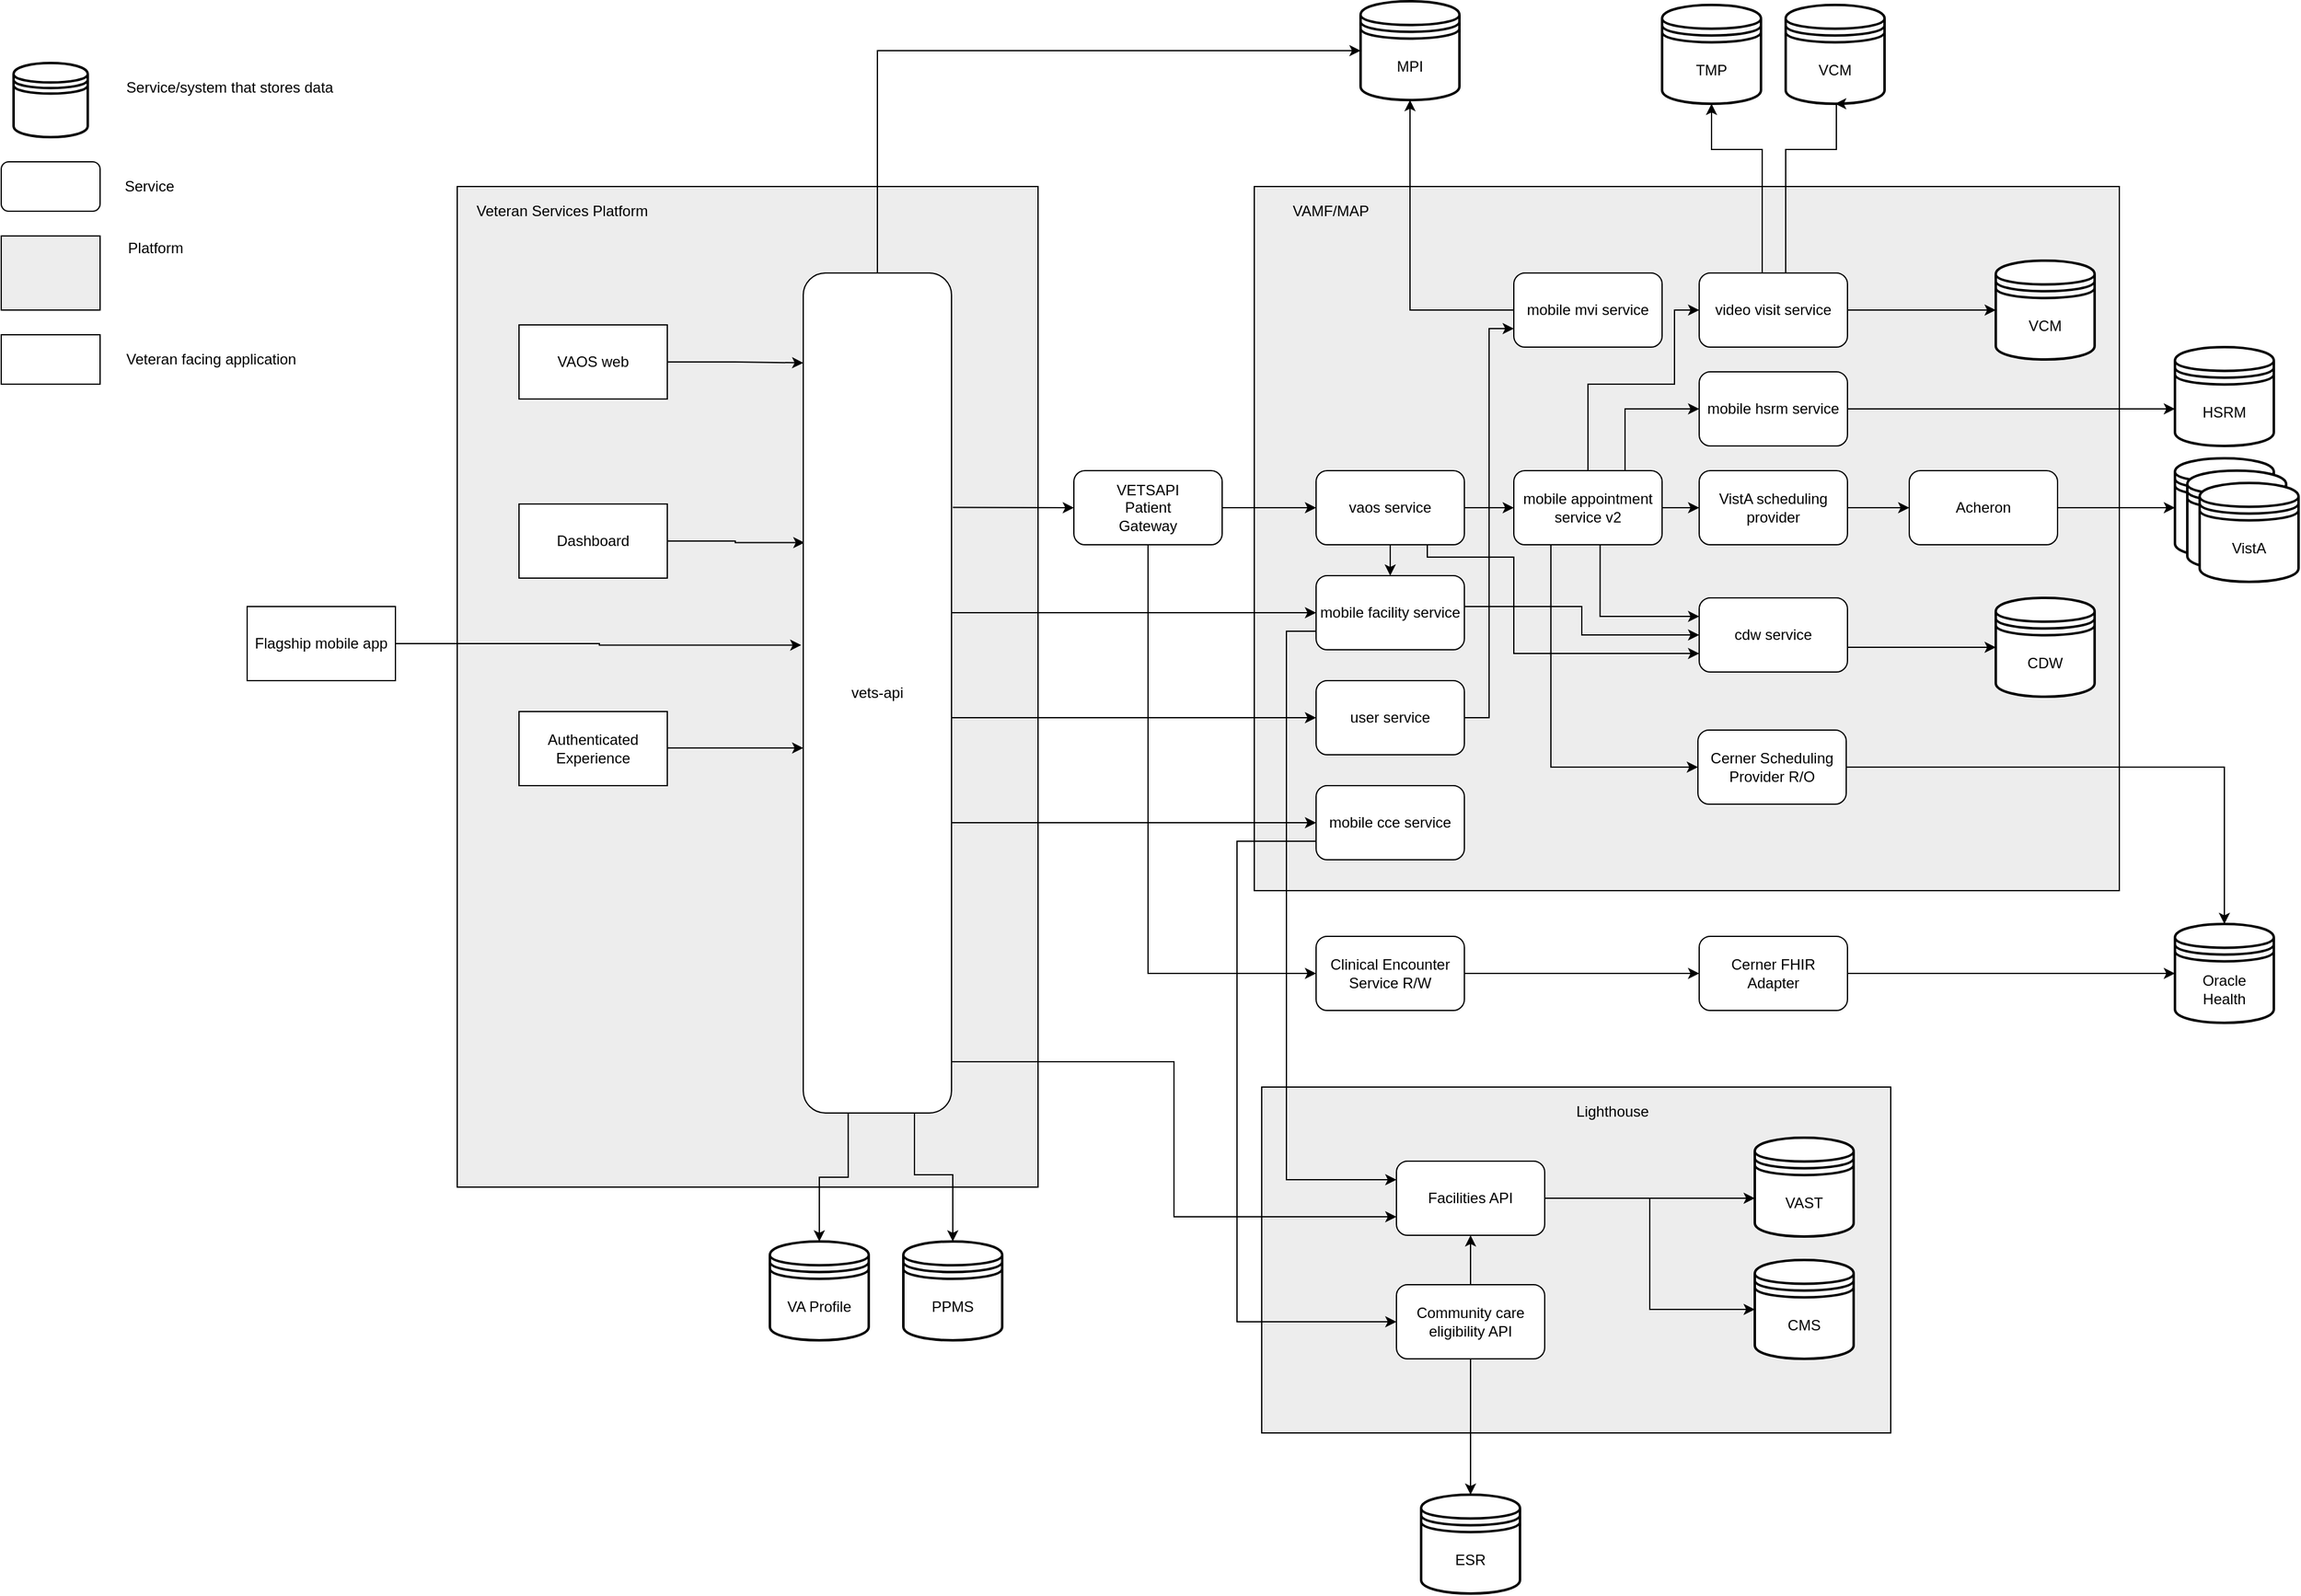 <mxfile version="24.4.8" type="github">
  <diagram id="J299OrNDrJW-YTR5PU5g" name="Page-1">
    <mxGraphModel dx="2815" dy="1793" grid="1" gridSize="10" guides="1" tooltips="1" connect="1" arrows="1" fold="1" page="1" pageScale="0.5" pageWidth="850" pageHeight="1100" math="0" shadow="0">
      <root>
        <mxCell id="0" />
        <mxCell id="1" parent="0" />
        <mxCell id="KmuFEiy8gwxwUrOHWcom-100" value="" style="rounded=0;whiteSpace=wrap;html=1;fillColor=#EDEDED;" parent="1" vertex="1">
          <mxGeometry x="719" y="524" width="509" height="280" as="geometry" />
        </mxCell>
        <mxCell id="KmuFEiy8gwxwUrOHWcom-98" value="" style="rounded=0;whiteSpace=wrap;html=1;fillColor=#EDEDED;" parent="1" vertex="1">
          <mxGeometry x="713" y="-205" width="700" height="570" as="geometry" />
        </mxCell>
        <mxCell id="KmuFEiy8gwxwUrOHWcom-96" value="" style="rounded=0;whiteSpace=wrap;html=1;fillColor=#EDEDED;" parent="1" vertex="1">
          <mxGeometry x="68" y="-205" width="470" height="810" as="geometry" />
        </mxCell>
        <mxCell id="KmuFEiy8gwxwUrOHWcom-123" style="edgeStyle=orthogonalEdgeStyle;rounded=0;orthogonalLoop=1;jettySize=auto;html=1;entryX=0;entryY=0.107;entryDx=0;entryDy=0;entryPerimeter=0;" parent="1" source="KmuFEiy8gwxwUrOHWcom-1" target="KmuFEiy8gwxwUrOHWcom-4" edge="1">
          <mxGeometry relative="1" as="geometry" />
        </mxCell>
        <mxCell id="KmuFEiy8gwxwUrOHWcom-1" value="VAOS web" style="rounded=0;whiteSpace=wrap;html=1;" parent="1" vertex="1">
          <mxGeometry x="118" y="-93" width="120" height="60" as="geometry" />
        </mxCell>
        <mxCell id="KmuFEiy8gwxwUrOHWcom-121" style="edgeStyle=orthogonalEdgeStyle;rounded=0;orthogonalLoop=1;jettySize=auto;html=1;entryX=0.008;entryY=0.321;entryDx=0;entryDy=0;entryPerimeter=0;" parent="1" source="KmuFEiy8gwxwUrOHWcom-2" target="KmuFEiy8gwxwUrOHWcom-4" edge="1">
          <mxGeometry relative="1" as="geometry" />
        </mxCell>
        <mxCell id="KmuFEiy8gwxwUrOHWcom-2" value="Dashboard" style="rounded=0;whiteSpace=wrap;html=1;" parent="1" vertex="1">
          <mxGeometry x="118" y="52" width="120" height="60" as="geometry" />
        </mxCell>
        <mxCell id="KmuFEiy8gwxwUrOHWcom-89" style="edgeStyle=orthogonalEdgeStyle;rounded=0;orthogonalLoop=1;jettySize=auto;html=1;entryX=-0.013;entryY=0.443;entryDx=0;entryDy=0;entryPerimeter=0;" parent="1" source="KmuFEiy8gwxwUrOHWcom-3" target="KmuFEiy8gwxwUrOHWcom-4" edge="1">
          <mxGeometry relative="1" as="geometry">
            <mxPoint x="348" y="116" as="targetPoint" />
          </mxGeometry>
        </mxCell>
        <mxCell id="KmuFEiy8gwxwUrOHWcom-3" value="Flagship mobile app" style="rounded=0;whiteSpace=wrap;html=1;" parent="1" vertex="1">
          <mxGeometry x="-102" y="135" width="120" height="60" as="geometry" />
        </mxCell>
        <mxCell id="KmuFEiy8gwxwUrOHWcom-90" style="edgeStyle=orthogonalEdgeStyle;rounded=0;orthogonalLoop=1;jettySize=auto;html=1;entryX=0;entryY=0.5;entryDx=0;entryDy=0;" parent="1" source="KmuFEiy8gwxwUrOHWcom-4" target="KmuFEiy8gwxwUrOHWcom-22" edge="1">
          <mxGeometry relative="1" as="geometry">
            <Array as="points">
              <mxPoint x="518" y="140" />
              <mxPoint x="518" y="140" />
            </Array>
          </mxGeometry>
        </mxCell>
        <mxCell id="KmuFEiy8gwxwUrOHWcom-91" style="edgeStyle=orthogonalEdgeStyle;rounded=0;orthogonalLoop=1;jettySize=auto;html=1;entryX=0;entryY=0.5;entryDx=0;entryDy=0;exitX=1;exitY=0.5;exitDx=0;exitDy=0;" parent="1" source="r6deMkh1V9EVogIIxijR-24" target="KmuFEiy8gwxwUrOHWcom-60" edge="1">
          <mxGeometry relative="1" as="geometry">
            <Array as="points">
              <mxPoint x="689" y="55" />
              <mxPoint x="689" y="55" />
            </Array>
            <mxPoint x="689" y="-25" as="sourcePoint" />
          </mxGeometry>
        </mxCell>
        <mxCell id="KmuFEiy8gwxwUrOHWcom-93" style="edgeStyle=orthogonalEdgeStyle;rounded=0;orthogonalLoop=1;jettySize=auto;html=1;entryX=0;entryY=0.5;entryDx=0;entryDy=0;" parent="1" source="KmuFEiy8gwxwUrOHWcom-4" target="KmuFEiy8gwxwUrOHWcom-26" edge="1">
          <mxGeometry relative="1" as="geometry">
            <Array as="points">
              <mxPoint x="558" y="310" />
              <mxPoint x="558" y="310" />
            </Array>
          </mxGeometry>
        </mxCell>
        <mxCell id="KmuFEiy8gwxwUrOHWcom-94" style="edgeStyle=orthogonalEdgeStyle;rounded=0;orthogonalLoop=1;jettySize=auto;html=1;entryX=0;entryY=0.75;entryDx=0;entryDy=0;exitX=0.987;exitY=0.939;exitDx=0;exitDy=0;exitPerimeter=0;" parent="1" source="KmuFEiy8gwxwUrOHWcom-4" target="KmuFEiy8gwxwUrOHWcom-18" edge="1">
          <mxGeometry relative="1" as="geometry">
            <Array as="points">
              <mxPoint x="648" y="503" />
              <mxPoint x="648" y="629" />
            </Array>
          </mxGeometry>
        </mxCell>
        <mxCell id="KmuFEiy8gwxwUrOHWcom-108" style="edgeStyle=orthogonalEdgeStyle;rounded=0;orthogonalLoop=1;jettySize=auto;html=1;entryX=0;entryY=0.5;entryDx=0;entryDy=0;" parent="1" source="KmuFEiy8gwxwUrOHWcom-4" target="KmuFEiy8gwxwUrOHWcom-109" edge="1">
          <mxGeometry relative="1" as="geometry">
            <mxPoint x="608" y="-405" as="targetPoint" />
            <Array as="points">
              <mxPoint x="408" y="-315" />
            </Array>
          </mxGeometry>
        </mxCell>
        <mxCell id="KmuFEiy8gwxwUrOHWcom-116" style="edgeStyle=orthogonalEdgeStyle;rounded=0;orthogonalLoop=1;jettySize=auto;html=1;entryX=0;entryY=0.5;entryDx=0;entryDy=0;" parent="1" source="KmuFEiy8gwxwUrOHWcom-4" target="KmuFEiy8gwxwUrOHWcom-115" edge="1">
          <mxGeometry relative="1" as="geometry">
            <Array as="points">
              <mxPoint x="508" y="225" />
              <mxPoint x="508" y="225" />
            </Array>
          </mxGeometry>
        </mxCell>
        <mxCell id="KmuFEiy8gwxwUrOHWcom-119" style="edgeStyle=orthogonalEdgeStyle;rounded=0;orthogonalLoop=1;jettySize=auto;html=1;entryX=0.5;entryY=0;entryDx=0;entryDy=0;exitX=0.303;exitY=1;exitDx=0;exitDy=0;exitPerimeter=0;" parent="1" source="KmuFEiy8gwxwUrOHWcom-4" target="KmuFEiy8gwxwUrOHWcom-38" edge="1">
          <mxGeometry relative="1" as="geometry" />
        </mxCell>
        <mxCell id="KmuFEiy8gwxwUrOHWcom-120" style="edgeStyle=orthogonalEdgeStyle;rounded=0;orthogonalLoop=1;jettySize=auto;html=1;entryX=0.5;entryY=0;entryDx=0;entryDy=0;exitX=0.75;exitY=1;exitDx=0;exitDy=0;" parent="1" source="KmuFEiy8gwxwUrOHWcom-4" target="KmuFEiy8gwxwUrOHWcom-13" edge="1">
          <mxGeometry relative="1" as="geometry">
            <Array as="points">
              <mxPoint x="438" y="595" />
              <mxPoint x="469" y="595" />
            </Array>
          </mxGeometry>
        </mxCell>
        <mxCell id="KmuFEiy8gwxwUrOHWcom-4" value="vets-api" style="rounded=1;whiteSpace=wrap;html=1;" parent="1" vertex="1">
          <mxGeometry x="348" y="-135" width="120" height="680" as="geometry" />
        </mxCell>
        <mxCell id="KmuFEiy8gwxwUrOHWcom-13" value="PPMS" style="strokeWidth=2;html=1;shape=datastore;whiteSpace=wrap;" parent="1" vertex="1">
          <mxGeometry x="429" y="649" width="80" height="80" as="geometry" />
        </mxCell>
        <mxCell id="r6deMkh1V9EVogIIxijR-12" style="edgeStyle=orthogonalEdgeStyle;rounded=0;orthogonalLoop=1;jettySize=auto;html=1;exitX=1;exitY=0.5;exitDx=0;exitDy=0;entryX=0;entryY=0.5;entryDx=0;entryDy=0;" edge="1" parent="1" source="KmuFEiy8gwxwUrOHWcom-18" target="r6deMkh1V9EVogIIxijR-4">
          <mxGeometry relative="1" as="geometry" />
        </mxCell>
        <mxCell id="KmuFEiy8gwxwUrOHWcom-18" value="Facilities API" style="rounded=1;whiteSpace=wrap;html=1;" parent="1" vertex="1">
          <mxGeometry x="828" y="584" width="120" height="60" as="geometry" />
        </mxCell>
        <mxCell id="KmuFEiy8gwxwUrOHWcom-102" style="edgeStyle=orthogonalEdgeStyle;rounded=0;orthogonalLoop=1;jettySize=auto;html=1;entryX=0.5;entryY=1;entryDx=0;entryDy=0;" parent="1" source="KmuFEiy8gwxwUrOHWcom-19" target="KmuFEiy8gwxwUrOHWcom-18" edge="1">
          <mxGeometry relative="1" as="geometry" />
        </mxCell>
        <mxCell id="KmuFEiy8gwxwUrOHWcom-118" style="edgeStyle=orthogonalEdgeStyle;rounded=0;orthogonalLoop=1;jettySize=auto;html=1;entryX=0.5;entryY=0;entryDx=0;entryDy=0;" parent="1" source="KmuFEiy8gwxwUrOHWcom-19" target="KmuFEiy8gwxwUrOHWcom-40" edge="1">
          <mxGeometry relative="1" as="geometry">
            <Array as="points">
              <mxPoint x="888" y="844" />
              <mxPoint x="888" y="844" />
            </Array>
          </mxGeometry>
        </mxCell>
        <mxCell id="KmuFEiy8gwxwUrOHWcom-19" value="Community care eligibility API" style="rounded=1;whiteSpace=wrap;html=1;" parent="1" vertex="1">
          <mxGeometry x="828" y="684" width="120" height="60" as="geometry" />
        </mxCell>
        <mxCell id="KmuFEiy8gwxwUrOHWcom-81" style="edgeStyle=orthogonalEdgeStyle;rounded=0;orthogonalLoop=1;jettySize=auto;html=1;entryX=0;entryY=0.25;entryDx=0;entryDy=0;exitX=0;exitY=0.75;exitDx=0;exitDy=0;" parent="1" source="KmuFEiy8gwxwUrOHWcom-22" target="KmuFEiy8gwxwUrOHWcom-18" edge="1">
          <mxGeometry relative="1" as="geometry">
            <Array as="points">
              <mxPoint x="739" y="155" />
              <mxPoint x="739" y="599" />
            </Array>
          </mxGeometry>
        </mxCell>
        <mxCell id="KmuFEiy8gwxwUrOHWcom-144" style="edgeStyle=orthogonalEdgeStyle;rounded=0;orthogonalLoop=1;jettySize=auto;html=1;entryX=0;entryY=0.5;entryDx=0;entryDy=0;" parent="1" source="KmuFEiy8gwxwUrOHWcom-22" target="KmuFEiy8gwxwUrOHWcom-24" edge="1">
          <mxGeometry relative="1" as="geometry">
            <Array as="points">
              <mxPoint x="978" y="135" />
              <mxPoint x="978" y="158" />
            </Array>
          </mxGeometry>
        </mxCell>
        <mxCell id="KmuFEiy8gwxwUrOHWcom-22" value="mobile facility service" style="rounded=1;whiteSpace=wrap;html=1;" parent="1" vertex="1">
          <mxGeometry x="763" y="110" width="120" height="60" as="geometry" />
        </mxCell>
        <mxCell id="KmuFEiy8gwxwUrOHWcom-85" style="edgeStyle=orthogonalEdgeStyle;rounded=0;orthogonalLoop=1;jettySize=auto;html=1;entryX=0;entryY=0.5;entryDx=0;entryDy=0;" parent="1" source="KmuFEiy8gwxwUrOHWcom-24" target="KmuFEiy8gwxwUrOHWcom-25" edge="1">
          <mxGeometry relative="1" as="geometry">
            <Array as="points">
              <mxPoint x="1223" y="168" />
              <mxPoint x="1223" y="168" />
            </Array>
          </mxGeometry>
        </mxCell>
        <mxCell id="KmuFEiy8gwxwUrOHWcom-24" value="cdw service" style="rounded=1;whiteSpace=wrap;html=1;" parent="1" vertex="1">
          <mxGeometry x="1073" y="128" width="120" height="60" as="geometry" />
        </mxCell>
        <mxCell id="KmuFEiy8gwxwUrOHWcom-25" value="CDW" style="strokeWidth=2;html=1;shape=datastore;whiteSpace=wrap;" parent="1" vertex="1">
          <mxGeometry x="1313" y="128" width="80" height="80" as="geometry" />
        </mxCell>
        <mxCell id="KmuFEiy8gwxwUrOHWcom-71" style="edgeStyle=orthogonalEdgeStyle;rounded=0;orthogonalLoop=1;jettySize=auto;html=1;entryX=0;entryY=0.5;entryDx=0;entryDy=0;exitX=0;exitY=0.75;exitDx=0;exitDy=0;" parent="1" source="KmuFEiy8gwxwUrOHWcom-26" target="KmuFEiy8gwxwUrOHWcom-19" edge="1">
          <mxGeometry relative="1" as="geometry">
            <Array as="points">
              <mxPoint x="699" y="325" />
              <mxPoint x="699" y="714" />
            </Array>
            <mxPoint x="759" y="325" as="sourcePoint" />
          </mxGeometry>
        </mxCell>
        <mxCell id="KmuFEiy8gwxwUrOHWcom-26" value="mobile cce service" style="rounded=1;whiteSpace=wrap;html=1;" parent="1" vertex="1">
          <mxGeometry x="763" y="280" width="120" height="60" as="geometry" />
        </mxCell>
        <mxCell id="KmuFEiy8gwxwUrOHWcom-148" style="edgeStyle=orthogonalEdgeStyle;rounded=0;orthogonalLoop=1;jettySize=auto;html=1;entryX=0;entryY=0.25;entryDx=0;entryDy=0;exitX=0.582;exitY=0.976;exitDx=0;exitDy=0;exitPerimeter=0;" parent="1" source="KmuFEiy8gwxwUrOHWcom-29" target="KmuFEiy8gwxwUrOHWcom-24" edge="1">
          <mxGeometry relative="1" as="geometry">
            <Array as="points">
              <mxPoint x="993" y="143" />
            </Array>
            <mxPoint x="993" y="91" as="sourcePoint" />
            <mxPoint x="1073" y="149" as="targetPoint" />
          </mxGeometry>
        </mxCell>
        <mxCell id="KmuFEiy8gwxwUrOHWcom-150" style="edgeStyle=orthogonalEdgeStyle;rounded=0;orthogonalLoop=1;jettySize=auto;html=1;entryX=0;entryY=0.5;entryDx=0;entryDy=0;exitX=0.5;exitY=0;exitDx=0;exitDy=0;" parent="1" source="KmuFEiy8gwxwUrOHWcom-29" target="KmuFEiy8gwxwUrOHWcom-34" edge="1">
          <mxGeometry relative="1" as="geometry">
            <Array as="points">
              <mxPoint x="983" y="-45" />
              <mxPoint x="1053" y="-45" />
              <mxPoint x="1053" y="-105" />
            </Array>
          </mxGeometry>
        </mxCell>
        <mxCell id="KmuFEiy8gwxwUrOHWcom-152" style="edgeStyle=orthogonalEdgeStyle;rounded=0;orthogonalLoop=1;jettySize=auto;html=1;exitX=0.75;exitY=0;exitDx=0;exitDy=0;entryX=0;entryY=0.5;entryDx=0;entryDy=0;" parent="1" source="KmuFEiy8gwxwUrOHWcom-29" target="KmuFEiy8gwxwUrOHWcom-136" edge="1">
          <mxGeometry relative="1" as="geometry" />
        </mxCell>
        <mxCell id="KmuFEiy8gwxwUrOHWcom-153" style="edgeStyle=orthogonalEdgeStyle;rounded=0;orthogonalLoop=1;jettySize=auto;html=1;exitX=1;exitY=0.5;exitDx=0;exitDy=0;entryX=0;entryY=0.5;entryDx=0;entryDy=0;" parent="1" source="KmuFEiy8gwxwUrOHWcom-29" target="KmuFEiy8gwxwUrOHWcom-35" edge="1">
          <mxGeometry relative="1" as="geometry" />
        </mxCell>
        <mxCell id="r6deMkh1V9EVogIIxijR-19" style="edgeStyle=orthogonalEdgeStyle;rounded=0;orthogonalLoop=1;jettySize=auto;html=1;exitX=0.25;exitY=1;exitDx=0;exitDy=0;entryX=0;entryY=0.5;entryDx=0;entryDy=0;" edge="1" parent="1" source="KmuFEiy8gwxwUrOHWcom-29" target="r6deMkh1V9EVogIIxijR-17">
          <mxGeometry relative="1" as="geometry" />
        </mxCell>
        <mxCell id="KmuFEiy8gwxwUrOHWcom-29" value="mobile appointment service v2" style="rounded=1;whiteSpace=wrap;html=1;" parent="1" vertex="1">
          <mxGeometry x="923" y="25" width="120" height="60" as="geometry" />
        </mxCell>
        <mxCell id="KmuFEiy8gwxwUrOHWcom-32" value="VistA" style="strokeWidth=2;html=1;shape=datastore;whiteSpace=wrap;" parent="1" vertex="1">
          <mxGeometry x="1458" y="15" width="80" height="80" as="geometry" />
        </mxCell>
        <mxCell id="KmuFEiy8gwxwUrOHWcom-33" value="TMP" style="strokeWidth=2;html=1;shape=datastore;whiteSpace=wrap;" parent="1" vertex="1">
          <mxGeometry x="1043" y="-352" width="80" height="80" as="geometry" />
        </mxCell>
        <mxCell id="KmuFEiy8gwxwUrOHWcom-77" style="edgeStyle=orthogonalEdgeStyle;rounded=0;orthogonalLoop=1;jettySize=auto;html=1;entryX=0;entryY=0.5;entryDx=0;entryDy=0;" parent="1" source="KmuFEiy8gwxwUrOHWcom-34" target="KmuFEiy8gwxwUrOHWcom-37" edge="1">
          <mxGeometry relative="1" as="geometry" />
        </mxCell>
        <mxCell id="KmuFEiy8gwxwUrOHWcom-103" style="edgeStyle=orthogonalEdgeStyle;rounded=0;orthogonalLoop=1;jettySize=auto;html=1;entryX=0.5;entryY=1;entryDx=0;entryDy=0;exitX=0.425;exitY=0;exitDx=0;exitDy=0;exitPerimeter=0;" parent="1" source="KmuFEiy8gwxwUrOHWcom-34" target="KmuFEiy8gwxwUrOHWcom-33" edge="1">
          <mxGeometry relative="1" as="geometry">
            <Array as="points">
              <mxPoint x="1124" y="-235" />
              <mxPoint x="1083" y="-235" />
            </Array>
          </mxGeometry>
        </mxCell>
        <mxCell id="KmuFEiy8gwxwUrOHWcom-34" value="video visit service" style="rounded=1;whiteSpace=wrap;html=1;" parent="1" vertex="1">
          <mxGeometry x="1073" y="-135" width="120" height="60" as="geometry" />
        </mxCell>
        <mxCell id="KmuFEiy8gwxwUrOHWcom-74" style="edgeStyle=orthogonalEdgeStyle;rounded=0;orthogonalLoop=1;jettySize=auto;html=1;entryX=0;entryY=0.5;entryDx=0;entryDy=0;" parent="1" source="KmuFEiy8gwxwUrOHWcom-35" target="KmuFEiy8gwxwUrOHWcom-36" edge="1">
          <mxGeometry relative="1" as="geometry" />
        </mxCell>
        <mxCell id="KmuFEiy8gwxwUrOHWcom-35" value="VistA scheduling provider" style="rounded=1;whiteSpace=wrap;html=1;" parent="1" vertex="1">
          <mxGeometry x="1073" y="25" width="120" height="60" as="geometry" />
        </mxCell>
        <mxCell id="KmuFEiy8gwxwUrOHWcom-64" style="edgeStyle=orthogonalEdgeStyle;rounded=0;orthogonalLoop=1;jettySize=auto;html=1;entryX=0;entryY=0.5;entryDx=0;entryDy=0;" parent="1" source="KmuFEiy8gwxwUrOHWcom-36" target="KmuFEiy8gwxwUrOHWcom-32" edge="1">
          <mxGeometry relative="1" as="geometry" />
        </mxCell>
        <mxCell id="KmuFEiy8gwxwUrOHWcom-36" value="Acheron" style="rounded=1;whiteSpace=wrap;html=1;" parent="1" vertex="1">
          <mxGeometry x="1243" y="25" width="120" height="60" as="geometry" />
        </mxCell>
        <mxCell id="KmuFEiy8gwxwUrOHWcom-37" value="VCM" style="strokeWidth=2;html=1;shape=datastore;whiteSpace=wrap;" parent="1" vertex="1">
          <mxGeometry x="1313" y="-145" width="80" height="80" as="geometry" />
        </mxCell>
        <mxCell id="KmuFEiy8gwxwUrOHWcom-38" value="VA Profile" style="strokeWidth=2;html=1;shape=datastore;whiteSpace=wrap;" parent="1" vertex="1">
          <mxGeometry x="321" y="649" width="80" height="80" as="geometry" />
        </mxCell>
        <mxCell id="KmuFEiy8gwxwUrOHWcom-40" value="ESR" style="strokeWidth=2;html=1;shape=datastore;whiteSpace=wrap;" parent="1" vertex="1">
          <mxGeometry x="848" y="854" width="80" height="80" as="geometry" />
        </mxCell>
        <mxCell id="KmuFEiy8gwxwUrOHWcom-57" value="VistA" style="strokeWidth=2;html=1;shape=datastore;whiteSpace=wrap;" parent="1" vertex="1">
          <mxGeometry x="1468" y="25" width="80" height="80" as="geometry" />
        </mxCell>
        <mxCell id="KmuFEiy8gwxwUrOHWcom-58" value="VistA" style="strokeWidth=2;html=1;shape=datastore;whiteSpace=wrap;" parent="1" vertex="1">
          <mxGeometry x="1478" y="35" width="80" height="80" as="geometry" />
        </mxCell>
        <mxCell id="KmuFEiy8gwxwUrOHWcom-68" style="edgeStyle=orthogonalEdgeStyle;rounded=0;orthogonalLoop=1;jettySize=auto;html=1;entryX=0.5;entryY=0;entryDx=0;entryDy=0;" parent="1" source="KmuFEiy8gwxwUrOHWcom-60" target="KmuFEiy8gwxwUrOHWcom-22" edge="1">
          <mxGeometry relative="1" as="geometry" />
        </mxCell>
        <mxCell id="KmuFEiy8gwxwUrOHWcom-135" style="edgeStyle=orthogonalEdgeStyle;rounded=0;orthogonalLoop=1;jettySize=auto;html=1;exitX=1;exitY=0.5;exitDx=0;exitDy=0;" parent="1" source="KmuFEiy8gwxwUrOHWcom-60" target="KmuFEiy8gwxwUrOHWcom-29" edge="1">
          <mxGeometry relative="1" as="geometry" />
        </mxCell>
        <mxCell id="KmuFEiy8gwxwUrOHWcom-154" style="edgeStyle=orthogonalEdgeStyle;rounded=0;orthogonalLoop=1;jettySize=auto;html=1;exitX=0.75;exitY=1;exitDx=0;exitDy=0;entryX=0;entryY=0.75;entryDx=0;entryDy=0;" parent="1" source="KmuFEiy8gwxwUrOHWcom-60" target="KmuFEiy8gwxwUrOHWcom-24" edge="1">
          <mxGeometry relative="1" as="geometry">
            <Array as="points">
              <mxPoint x="853" y="95" />
              <mxPoint x="923" y="95" />
              <mxPoint x="923" y="173" />
            </Array>
          </mxGeometry>
        </mxCell>
        <mxCell id="KmuFEiy8gwxwUrOHWcom-60" value="vaos service" style="rounded=1;whiteSpace=wrap;html=1;" parent="1" vertex="1">
          <mxGeometry x="763" y="25" width="120" height="60" as="geometry" />
        </mxCell>
        <mxCell id="KmuFEiy8gwxwUrOHWcom-97" value="Veteran Services Platform" style="text;html=1;strokeColor=none;fillColor=none;align=center;verticalAlign=middle;whiteSpace=wrap;rounded=0;" parent="1" vertex="1">
          <mxGeometry x="78" y="-195" width="150" height="20" as="geometry" />
        </mxCell>
        <mxCell id="KmuFEiy8gwxwUrOHWcom-99" value="VAMF/MAP" style="text;html=1;strokeColor=none;fillColor=none;align=center;verticalAlign=middle;whiteSpace=wrap;rounded=0;" parent="1" vertex="1">
          <mxGeometry x="721" y="-195" width="108" height="20" as="geometry" />
        </mxCell>
        <mxCell id="KmuFEiy8gwxwUrOHWcom-101" value="Lighthouse" style="text;html=1;strokeColor=none;fillColor=none;align=center;verticalAlign=middle;whiteSpace=wrap;rounded=0;" parent="1" vertex="1">
          <mxGeometry x="928" y="534" width="150" height="20" as="geometry" />
        </mxCell>
        <mxCell id="KmuFEiy8gwxwUrOHWcom-110" style="edgeStyle=orthogonalEdgeStyle;rounded=0;orthogonalLoop=1;jettySize=auto;html=1;entryX=0.5;entryY=1;entryDx=0;entryDy=0;" parent="1" source="KmuFEiy8gwxwUrOHWcom-107" target="KmuFEiy8gwxwUrOHWcom-109" edge="1">
          <mxGeometry relative="1" as="geometry" />
        </mxCell>
        <mxCell id="KmuFEiy8gwxwUrOHWcom-107" value="mobile mvi service" style="rounded=1;whiteSpace=wrap;html=1;" parent="1" vertex="1">
          <mxGeometry x="923" y="-135" width="120" height="60" as="geometry" />
        </mxCell>
        <mxCell id="KmuFEiy8gwxwUrOHWcom-109" value="MPI" style="strokeWidth=2;html=1;shape=datastore;whiteSpace=wrap;" parent="1" vertex="1">
          <mxGeometry x="799" y="-355" width="80" height="80" as="geometry" />
        </mxCell>
        <mxCell id="KmuFEiy8gwxwUrOHWcom-147" style="edgeStyle=orthogonalEdgeStyle;rounded=0;orthogonalLoop=1;jettySize=auto;html=1;entryX=0;entryY=0.75;entryDx=0;entryDy=0;" parent="1" source="KmuFEiy8gwxwUrOHWcom-115" target="KmuFEiy8gwxwUrOHWcom-107" edge="1">
          <mxGeometry relative="1" as="geometry" />
        </mxCell>
        <mxCell id="KmuFEiy8gwxwUrOHWcom-115" value="user service" style="rounded=1;whiteSpace=wrap;html=1;" parent="1" vertex="1">
          <mxGeometry x="763" y="195" width="120" height="60" as="geometry" />
        </mxCell>
        <mxCell id="KmuFEiy8gwxwUrOHWcom-125" value="" style="strokeWidth=2;html=1;shape=datastore;whiteSpace=wrap;" parent="1" vertex="1">
          <mxGeometry x="-291" y="-305" width="60" height="60" as="geometry" />
        </mxCell>
        <mxCell id="KmuFEiy8gwxwUrOHWcom-126" value="Service/system that stores data" style="text;html=1;strokeColor=none;fillColor=none;align=center;verticalAlign=middle;whiteSpace=wrap;rounded=0;" parent="1" vertex="1">
          <mxGeometry x="-211" y="-295" width="190" height="20" as="geometry" />
        </mxCell>
        <mxCell id="KmuFEiy8gwxwUrOHWcom-127" value="" style="rounded=1;whiteSpace=wrap;html=1;" parent="1" vertex="1">
          <mxGeometry x="-301" y="-225" width="80" height="40" as="geometry" />
        </mxCell>
        <mxCell id="KmuFEiy8gwxwUrOHWcom-128" value="Service" style="text;html=1;strokeColor=none;fillColor=none;align=center;verticalAlign=middle;whiteSpace=wrap;rounded=0;" parent="1" vertex="1">
          <mxGeometry x="-211" y="-215" width="60" height="20" as="geometry" />
        </mxCell>
        <mxCell id="KmuFEiy8gwxwUrOHWcom-129" value="" style="rounded=0;whiteSpace=wrap;html=1;fillColor=#EDEDED;" parent="1" vertex="1">
          <mxGeometry x="-301" y="-165" width="80" height="60" as="geometry" />
        </mxCell>
        <mxCell id="KmuFEiy8gwxwUrOHWcom-130" value="Platform" style="text;html=1;strokeColor=none;fillColor=none;align=center;verticalAlign=middle;whiteSpace=wrap;rounded=0;" parent="1" vertex="1">
          <mxGeometry x="-201" y="-165" width="50" height="20" as="geometry" />
        </mxCell>
        <mxCell id="KmuFEiy8gwxwUrOHWcom-131" value="" style="rounded=0;whiteSpace=wrap;html=1;" parent="1" vertex="1">
          <mxGeometry x="-301" y="-85" width="80" height="40" as="geometry" />
        </mxCell>
        <mxCell id="KmuFEiy8gwxwUrOHWcom-132" value="Veteran facing application" style="text;html=1;strokeColor=none;fillColor=none;align=center;verticalAlign=middle;whiteSpace=wrap;rounded=0;" parent="1" vertex="1">
          <mxGeometry x="-211" y="-75" width="160" height="20" as="geometry" />
        </mxCell>
        <mxCell id="KmuFEiy8gwxwUrOHWcom-140" style="edgeStyle=orthogonalEdgeStyle;rounded=0;orthogonalLoop=1;jettySize=auto;html=1;entryX=0;entryY=0.625;entryDx=0;entryDy=0;entryPerimeter=0;" parent="1" source="KmuFEiy8gwxwUrOHWcom-136" target="KmuFEiy8gwxwUrOHWcom-137" edge="1">
          <mxGeometry relative="1" as="geometry" />
        </mxCell>
        <mxCell id="KmuFEiy8gwxwUrOHWcom-136" value="mobile hsrm service" style="rounded=1;whiteSpace=wrap;html=1;" parent="1" vertex="1">
          <mxGeometry x="1073" y="-55" width="120" height="60" as="geometry" />
        </mxCell>
        <mxCell id="KmuFEiy8gwxwUrOHWcom-137" value="HSRM" style="strokeWidth=2;html=1;shape=datastore;whiteSpace=wrap;" parent="1" vertex="1">
          <mxGeometry x="1458" y="-75" width="80" height="80" as="geometry" />
        </mxCell>
        <mxCell id="r6deMkh1V9EVogIIxijR-1" value="Authenticated Experience" style="rounded=0;whiteSpace=wrap;html=1;" vertex="1" parent="1">
          <mxGeometry x="118" y="220" width="120" height="60" as="geometry" />
        </mxCell>
        <mxCell id="r6deMkh1V9EVogIIxijR-2" style="edgeStyle=orthogonalEdgeStyle;rounded=0;orthogonalLoop=1;jettySize=auto;html=1;entryX=0;entryY=0.107;entryDx=0;entryDy=0;entryPerimeter=0;" edge="1" parent="1">
          <mxGeometry relative="1" as="geometry">
            <mxPoint x="238" y="249.5" as="sourcePoint" />
            <mxPoint x="348" y="249.5" as="targetPoint" />
          </mxGeometry>
        </mxCell>
        <mxCell id="r6deMkh1V9EVogIIxijR-3" value="VAST" style="strokeWidth=2;html=1;shape=datastore;whiteSpace=wrap;" vertex="1" parent="1">
          <mxGeometry x="1118" y="565" width="80" height="80" as="geometry" />
        </mxCell>
        <mxCell id="r6deMkh1V9EVogIIxijR-4" value="CMS" style="strokeWidth=2;html=1;shape=datastore;whiteSpace=wrap;" vertex="1" parent="1">
          <mxGeometry x="1118" y="664" width="80" height="80" as="geometry" />
        </mxCell>
        <mxCell id="r6deMkh1V9EVogIIxijR-10" style="edgeStyle=orthogonalEdgeStyle;rounded=0;orthogonalLoop=1;jettySize=auto;html=1;exitX=1;exitY=0.5;exitDx=0;exitDy=0;entryX=0;entryY=0.613;entryDx=0;entryDy=0;entryPerimeter=0;" edge="1" parent="1" source="KmuFEiy8gwxwUrOHWcom-18" target="r6deMkh1V9EVogIIxijR-3">
          <mxGeometry relative="1" as="geometry">
            <Array as="points">
              <mxPoint x="988" y="614" />
              <mxPoint x="988" y="614" />
            </Array>
          </mxGeometry>
        </mxCell>
        <mxCell id="r6deMkh1V9EVogIIxijR-16" value="Oracle&lt;div&gt;Health&lt;/div&gt;" style="strokeWidth=2;html=1;shape=datastore;whiteSpace=wrap;" vertex="1" parent="1">
          <mxGeometry x="1458" y="392" width="80" height="80" as="geometry" />
        </mxCell>
        <mxCell id="r6deMkh1V9EVogIIxijR-21" style="edgeStyle=orthogonalEdgeStyle;rounded=0;orthogonalLoop=1;jettySize=auto;html=1;exitX=1;exitY=0.5;exitDx=0;exitDy=0;entryX=0.5;entryY=0;entryDx=0;entryDy=0;" edge="1" parent="1" source="r6deMkh1V9EVogIIxijR-17" target="r6deMkh1V9EVogIIxijR-16">
          <mxGeometry relative="1" as="geometry" />
        </mxCell>
        <mxCell id="r6deMkh1V9EVogIIxijR-17" value="Cerner Scheduling Provider R/O" style="rounded=1;whiteSpace=wrap;html=1;" vertex="1" parent="1">
          <mxGeometry x="1072" y="235" width="120" height="60" as="geometry" />
        </mxCell>
        <mxCell id="r6deMkh1V9EVogIIxijR-22" value="VCM" style="strokeWidth=2;html=1;shape=datastore;whiteSpace=wrap;" vertex="1" parent="1">
          <mxGeometry x="1143" y="-352" width="80" height="80" as="geometry" />
        </mxCell>
        <mxCell id="r6deMkh1V9EVogIIxijR-23" style="edgeStyle=orthogonalEdgeStyle;rounded=0;orthogonalLoop=1;jettySize=auto;html=1;entryX=0.5;entryY=1;entryDx=0;entryDy=0;" edge="1" parent="1" target="r6deMkh1V9EVogIIxijR-22">
          <mxGeometry relative="1" as="geometry">
            <Array as="points">
              <mxPoint x="1143" y="-135" />
              <mxPoint x="1143" y="-235" />
              <mxPoint x="1184" y="-235" />
              <mxPoint x="1184" y="-272" />
            </Array>
            <mxPoint x="1143" y="-135" as="sourcePoint" />
            <mxPoint x="1093" y="-262" as="targetPoint" />
          </mxGeometry>
        </mxCell>
        <mxCell id="r6deMkh1V9EVogIIxijR-24" value="VETSAPI&lt;div&gt;Patient&lt;/div&gt;&lt;div&gt;Gateway&lt;/div&gt;" style="rounded=1;whiteSpace=wrap;html=1;" vertex="1" parent="1">
          <mxGeometry x="567" y="25" width="120" height="60" as="geometry" />
        </mxCell>
        <mxCell id="r6deMkh1V9EVogIIxijR-25" value="" style="endArrow=classic;html=1;rounded=0;exitX=1.008;exitY=0.279;exitDx=0;exitDy=0;exitPerimeter=0;entryX=0;entryY=0.5;entryDx=0;entryDy=0;" edge="1" parent="1" source="KmuFEiy8gwxwUrOHWcom-4" target="r6deMkh1V9EVogIIxijR-24">
          <mxGeometry width="50" height="50" relative="1" as="geometry">
            <mxPoint x="929" y="225" as="sourcePoint" />
            <mxPoint x="979" y="175" as="targetPoint" />
          </mxGeometry>
        </mxCell>
        <mxCell id="r6deMkh1V9EVogIIxijR-26" value="Clinical Encounter Service R/W" style="rounded=1;whiteSpace=wrap;html=1;" vertex="1" parent="1">
          <mxGeometry x="763" y="402" width="120" height="60" as="geometry" />
        </mxCell>
        <mxCell id="r6deMkh1V9EVogIIxijR-27" value="Cerner FHIR&lt;div&gt;Adapter&lt;/div&gt;" style="rounded=1;whiteSpace=wrap;html=1;" vertex="1" parent="1">
          <mxGeometry x="1073" y="402" width="120" height="60" as="geometry" />
        </mxCell>
        <mxCell id="r6deMkh1V9EVogIIxijR-28" value="" style="endArrow=classic;html=1;rounded=0;exitX=0.5;exitY=1;exitDx=0;exitDy=0;entryX=0;entryY=0.5;entryDx=0;entryDy=0;edgeStyle=orthogonalEdgeStyle;" edge="1" parent="1" source="r6deMkh1V9EVogIIxijR-24" target="r6deMkh1V9EVogIIxijR-26">
          <mxGeometry width="50" height="50" relative="1" as="geometry">
            <mxPoint x="929" y="225" as="sourcePoint" />
            <mxPoint x="979" y="175" as="targetPoint" />
          </mxGeometry>
        </mxCell>
        <mxCell id="r6deMkh1V9EVogIIxijR-29" value="" style="endArrow=classic;html=1;rounded=0;exitX=1;exitY=0.5;exitDx=0;exitDy=0;entryX=0;entryY=0.5;entryDx=0;entryDy=0;" edge="1" parent="1" source="r6deMkh1V9EVogIIxijR-26" target="r6deMkh1V9EVogIIxijR-27">
          <mxGeometry width="50" height="50" relative="1" as="geometry">
            <mxPoint x="929" y="225" as="sourcePoint" />
            <mxPoint x="979" y="175" as="targetPoint" />
          </mxGeometry>
        </mxCell>
        <mxCell id="r6deMkh1V9EVogIIxijR-30" value="" style="endArrow=classic;html=1;rounded=0;exitX=1;exitY=0.5;exitDx=0;exitDy=0;entryX=0;entryY=0.5;entryDx=0;entryDy=0;" edge="1" parent="1" source="r6deMkh1V9EVogIIxijR-27" target="r6deMkh1V9EVogIIxijR-16">
          <mxGeometry width="50" height="50" relative="1" as="geometry">
            <mxPoint x="893" y="442" as="sourcePoint" />
            <mxPoint x="1083" y="442" as="targetPoint" />
          </mxGeometry>
        </mxCell>
      </root>
    </mxGraphModel>
  </diagram>
</mxfile>
